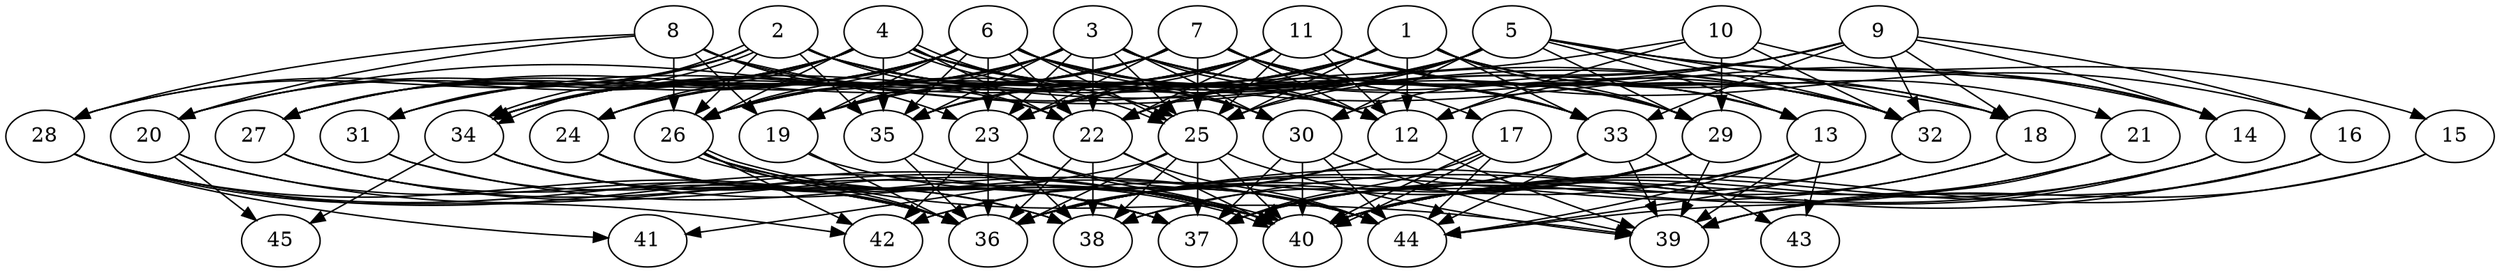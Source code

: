 // DAG (tier=3-complex, mode=compute, n=45, ccr=0.478, fat=0.713, density=0.760, regular=0.263, jump=0.209, mindata=1048576, maxdata=16777216)
// DAG automatically generated by daggen at Sun Aug 24 16:33:34 2025
// /home/ermia/Project/Environments/daggen/bin/daggen --dot --ccr 0.478 --fat 0.713 --regular 0.263 --density 0.760 --jump 0.209 --mindata 1048576 --maxdata 16777216 -n 45 
digraph G {
  1 [size="461187579182579712000", alpha="0.17", expect_size="230593789591289856000"]
  1 -> 12 [size ="477538497331200"]
  1 -> 18 [size ="477538497331200"]
  1 -> 21 [size ="477538497331200"]
  1 -> 22 [size ="477538497331200"]
  1 -> 23 [size ="477538497331200"]
  1 -> 25 [size ="477538497331200"]
  1 -> 26 [size ="477538497331200"]
  1 -> 29 [size ="477538497331200"]
  1 -> 32 [size ="477538497331200"]
  1 -> 33 [size ="477538497331200"]
  1 -> 34 [size ="477538497331200"]
  1 -> 35 [size ="477538497331200"]
  2 [size="123686932704434688", alpha="0.09", expect_size="61843466352217344"]
  2 -> 12 [size ="49248921976832"]
  2 -> 22 [size ="49248921976832"]
  2 -> 26 [size ="49248921976832"]
  2 -> 27 [size ="49248921976832"]
  2 -> 28 [size ="49248921976832"]
  2 -> 30 [size ="49248921976832"]
  2 -> 31 [size ="49248921976832"]
  2 -> 32 [size ="49248921976832"]
  2 -> 33 [size ="49248921976832"]
  2 -> 34 [size ="49248921976832"]
  2 -> 34 [size ="49248921976832"]
  2 -> 35 [size ="49248921976832"]
  3 [size="5754924400903438", alpha="0.18", expect_size="2877462200451719"]
  3 -> 12 [size ="205624923127808"]
  3 -> 18 [size ="205624923127808"]
  3 -> 19 [size ="205624923127808"]
  3 -> 22 [size ="205624923127808"]
  3 -> 23 [size ="205624923127808"]
  3 -> 24 [size ="205624923127808"]
  3 -> 25 [size ="205624923127808"]
  3 -> 26 [size ="205624923127808"]
  3 -> 27 [size ="205624923127808"]
  3 -> 30 [size ="205624923127808"]
  3 -> 32 [size ="205624923127808"]
  3 -> 33 [size ="205624923127808"]
  3 -> 34 [size ="205624923127808"]
  3 -> 35 [size ="205624923127808"]
  4 [size="507825661773842240", alpha="0.02", expect_size="253912830886921120"]
  4 -> 12 [size ="197321031680000"]
  4 -> 13 [size ="197321031680000"]
  4 -> 20 [size ="197321031680000"]
  4 -> 22 [size ="197321031680000"]
  4 -> 24 [size ="197321031680000"]
  4 -> 25 [size ="197321031680000"]
  4 -> 25 [size ="197321031680000"]
  4 -> 26 [size ="197321031680000"]
  4 -> 27 [size ="197321031680000"]
  4 -> 28 [size ="197321031680000"]
  4 -> 30 [size ="197321031680000"]
  4 -> 33 [size ="197321031680000"]
  4 -> 34 [size ="197321031680000"]
  4 -> 35 [size ="197321031680000"]
  5 [size="280420764412188557312", alpha="0.12", expect_size="140210382206094278656"]
  5 -> 13 [size ="342738927091712"]
  5 -> 14 [size ="342738927091712"]
  5 -> 15 [size ="342738927091712"]
  5 -> 18 [size ="342738927091712"]
  5 -> 19 [size ="342738927091712"]
  5 -> 20 [size ="342738927091712"]
  5 -> 22 [size ="342738927091712"]
  5 -> 23 [size ="342738927091712"]
  5 -> 25 [size ="342738927091712"]
  5 -> 26 [size ="342738927091712"]
  5 -> 29 [size ="342738927091712"]
  5 -> 30 [size ="342738927091712"]
  5 -> 32 [size ="342738927091712"]
  5 -> 35 [size ="342738927091712"]
  6 [size="10162576310716544", alpha="0.02", expect_size="5081288155358272"]
  6 -> 12 [size ="702622289887232"]
  6 -> 14 [size ="702622289887232"]
  6 -> 19 [size ="702622289887232"]
  6 -> 20 [size ="702622289887232"]
  6 -> 22 [size ="702622289887232"]
  6 -> 23 [size ="702622289887232"]
  6 -> 24 [size ="702622289887232"]
  6 -> 25 [size ="702622289887232"]
  6 -> 26 [size ="702622289887232"]
  6 -> 27 [size ="702622289887232"]
  6 -> 29 [size ="702622289887232"]
  6 -> 30 [size ="702622289887232"]
  6 -> 31 [size ="702622289887232"]
  6 -> 34 [size ="702622289887232"]
  6 -> 35 [size ="702622289887232"]
  7 [size="221086559314353856", alpha="0.03", expect_size="110543279657176928"]
  7 -> 12 [size ="106971873148928"]
  7 -> 13 [size ="106971873148928"]
  7 -> 17 [size ="106971873148928"]
  7 -> 19 [size ="106971873148928"]
  7 -> 23 [size ="106971873148928"]
  7 -> 24 [size ="106971873148928"]
  7 -> 25 [size ="106971873148928"]
  7 -> 27 [size ="106971873148928"]
  7 -> 29 [size ="106971873148928"]
  7 -> 33 [size ="106971873148928"]
  7 -> 34 [size ="106971873148928"]
  8 [size="970171354626815", alpha="0.09", expect_size="485085677313407"]
  8 -> 19 [size ="22507004362752"]
  8 -> 20 [size ="22507004362752"]
  8 -> 22 [size ="22507004362752"]
  8 -> 23 [size ="22507004362752"]
  8 -> 26 [size ="22507004362752"]
  8 -> 28 [size ="22507004362752"]
  8 -> 32 [size ="22507004362752"]
  9 [size="1076643536900190109696", alpha="0.14", expect_size="538321768450095054848"]
  9 -> 12 [size ="840371428917248"]
  9 -> 14 [size ="840371428917248"]
  9 -> 16 [size ="840371428917248"]
  9 -> 18 [size ="840371428917248"]
  9 -> 25 [size ="840371428917248"]
  9 -> 30 [size ="840371428917248"]
  9 -> 32 [size ="840371428917248"]
  9 -> 33 [size ="840371428917248"]
  10 [size="194827644706399616", alpha="0.08", expect_size="97413822353199808"]
  10 -> 12 [size ="95721432809472"]
  10 -> 14 [size ="95721432809472"]
  10 -> 22 [size ="95721432809472"]
  10 -> 29 [size ="95721432809472"]
  10 -> 32 [size ="95721432809472"]
  11 [size="1007139074522277", alpha="0.06", expect_size="503569537261138"]
  11 -> 12 [size ="27239521452032"]
  11 -> 13 [size ="27239521452032"]
  11 -> 16 [size ="27239521452032"]
  11 -> 22 [size ="27239521452032"]
  11 -> 23 [size ="27239521452032"]
  11 -> 25 [size ="27239521452032"]
  11 -> 26 [size ="27239521452032"]
  11 -> 29 [size ="27239521452032"]
  11 -> 31 [size ="27239521452032"]
  11 -> 32 [size ="27239521452032"]
  11 -> 34 [size ="27239521452032"]
  11 -> 35 [size ="27239521452032"]
  12 [size="22728429875186064", alpha="0.15", expect_size="11364214937593032"]
  12 -> 36 [size ="445071488974848"]
  12 -> 39 [size ="445071488974848"]
  12 -> 42 [size ="445071488974848"]
  13 [size="148120529044359872512", alpha="0.16", expect_size="74060264522179936256"]
  13 -> 36 [size ="223958125248512"]
  13 -> 39 [size ="223958125248512"]
  13 -> 40 [size ="223958125248512"]
  13 -> 43 [size ="223958125248512"]
  13 -> 44 [size ="223958125248512"]
  14 [size="121665301376145555456", alpha="0.08", expect_size="60832650688072777728"]
  14 -> 38 [size ="196426982227968"]
  14 -> 40 [size ="196426982227968"]
  14 -> 44 [size ="196426982227968"]
  15 [size="75036962556022358016", alpha="0.05", expect_size="37518481278011179008"]
  15 -> 39 [size ="142322473893888"]
  15 -> 40 [size ="142322473893888"]
  16 [size="167543111324381920", alpha="0.16", expect_size="83771555662190960"]
  16 -> 36 [size ="153450532831232"]
  16 -> 39 [size ="153450532831232"]
  16 -> 40 [size ="153450532831232"]
  17 [size="330970434392486208", alpha="0.14", expect_size="165485217196243104"]
  17 -> 37 [size ="727248030138368"]
  17 -> 40 [size ="727248030138368"]
  17 -> 40 [size ="727248030138368"]
  17 -> 44 [size ="727248030138368"]
  18 [size="1938745434124679380992", alpha="0.16", expect_size="969372717062339690496"]
  18 -> 36 [size ="1243857165484032"]
  18 -> 37 [size ="1243857165484032"]
  19 [size="77267011432930128", alpha="0.10", expect_size="38633505716465064"]
  19 -> 36 [size ="55881223897088"]
  19 -> 44 [size ="55881223897088"]
  20 [size="230724520223638208", alpha="0.09", expect_size="115362260111819104"]
  20 -> 36 [size ="145868665651200"]
  20 -> 40 [size ="145868665651200"]
  20 -> 45 [size ="145868665651200"]
  21 [size="40078991268836200", alpha="0.18", expect_size="20039495634418100"]
  21 -> 36 [size ="964185269731328"]
  21 -> 39 [size ="964185269731328"]
  21 -> 40 [size ="964185269731328"]
  22 [size="17183098999406592000", alpha="0.06", expect_size="8591549499703296000"]
  22 -> 36 [size ="53271016243200"]
  22 -> 38 [size ="53271016243200"]
  22 -> 40 [size ="53271016243200"]
  22 -> 44 [size ="53271016243200"]
  23 [size="2149933631417337511936", alpha="0.19", expect_size="1074966815708668755968"]
  23 -> 36 [size ="1332621111984128"]
  23 -> 38 [size ="1332621111984128"]
  23 -> 40 [size ="1332621111984128"]
  23 -> 42 [size ="1332621111984128"]
  23 -> 44 [size ="1332621111984128"]
  24 [size="2587508997490530", alpha="0.14", expect_size="1293754498745265"]
  24 -> 36 [size ="118657875181568"]
  24 -> 37 [size ="118657875181568"]
  24 -> 38 [size ="118657875181568"]
  24 -> 40 [size ="118657875181568"]
  25 [size="224086823305032160", alpha="0.00", expect_size="112043411652516080"]
  25 -> 36 [size ="236347889549312"]
  25 -> 37 [size ="236347889549312"]
  25 -> 38 [size ="236347889549312"]
  25 -> 39 [size ="236347889549312"]
  25 -> 40 [size ="236347889549312"]
  25 -> 41 [size ="236347889549312"]
  26 [size="2707509392405843410944", alpha="0.18", expect_size="1353754696202921705472"]
  26 -> 36 [size ="1554067822215168"]
  26 -> 37 [size ="1554067822215168"]
  26 -> 39 [size ="1554067822215168"]
  26 -> 40 [size ="1554067822215168"]
  26 -> 40 [size ="1554067822215168"]
  26 -> 42 [size ="1554067822215168"]
  27 [size="4068536490232119296000", alpha="0.03", expect_size="2034268245116059648000"]
  27 -> 36 [size ="2038835236044800"]
  27 -> 37 [size ="2038835236044800"]
  27 -> 40 [size ="2038835236044800"]
  28 [size="16678774157316542", alpha="0.20", expect_size="8339387078658271"]
  28 -> 36 [size ="355073301413888"]
  28 -> 37 [size ="355073301413888"]
  28 -> 40 [size ="355073301413888"]
  28 -> 41 [size ="355073301413888"]
  28 -> 42 [size ="355073301413888"]
  29 [size="15164639549424150", alpha="0.08", expect_size="7582319774712075"]
  29 -> 36 [size ="259322072268800"]
  29 -> 37 [size ="259322072268800"]
  29 -> 39 [size ="259322072268800"]
  29 -> 40 [size ="259322072268800"]
  29 -> 42 [size ="259322072268800"]
  30 [size="26707448317110820", alpha="0.16", expect_size="13353724158555410"]
  30 -> 37 [size ="37170131763200"]
  30 -> 39 [size ="37170131763200"]
  30 -> 40 [size ="37170131763200"]
  30 -> 44 [size ="37170131763200"]
  31 [size="4893881493081817088", alpha="0.04", expect_size="2446940746540908544"]
  31 -> 36 [size ="23059981402112"]
  31 -> 44 [size ="23059981402112"]
  32 [size="1056305198496024320", alpha="0.15", expect_size="528152599248012160"]
  32 -> 37 [size ="588663259922432"]
  32 -> 44 [size ="588663259922432"]
  33 [size="39757775165234088", alpha="0.12", expect_size="19878887582617044"]
  33 -> 37 [size ="1446390307749888"]
  33 -> 38 [size ="1446390307749888"]
  33 -> 39 [size ="1446390307749888"]
  33 -> 43 [size ="1446390307749888"]
  33 -> 44 [size ="1446390307749888"]
  34 [size="65510301395892704", alpha="0.16", expect_size="32755150697946352"]
  34 -> 36 [size ="1701260713525248"]
  34 -> 38 [size ="1701260713525248"]
  34 -> 44 [size ="1701260713525248"]
  34 -> 45 [size ="1701260713525248"]
  35 [size="26966188510375348", alpha="0.15", expect_size="13483094255187674"]
  35 -> 36 [size ="437163590156288"]
  35 -> 40 [size ="437163590156288"]
  36 [size="1459768380588554190848", alpha="0.19", expect_size="729884190294277095424"]
  37 [size="26207302538484400", alpha="0.11", expect_size="13103651269242200"]
  38 [size="664612053236754688", alpha="0.16", expect_size="332306026618377344"]
  39 [size="144115188075855872000", alpha="0.15", expect_size="72057594037927936000"]
  40 [size="78552043058355376", alpha="0.10", expect_size="39276021529177688"]
  41 [size="233322588382137679872", alpha="0.04", expect_size="116661294191068839936"]
  42 [size="3224368482748208128", alpha="0.04", expect_size="1612184241374104064"]
  43 [size="56179652824166440", alpha="0.05", expect_size="28089826412083220"]
  44 [size="1672585561192581376", alpha="0.01", expect_size="836292780596290688"]
  45 [size="260762314302612832256", alpha="0.02", expect_size="130381157151306416128"]
}
